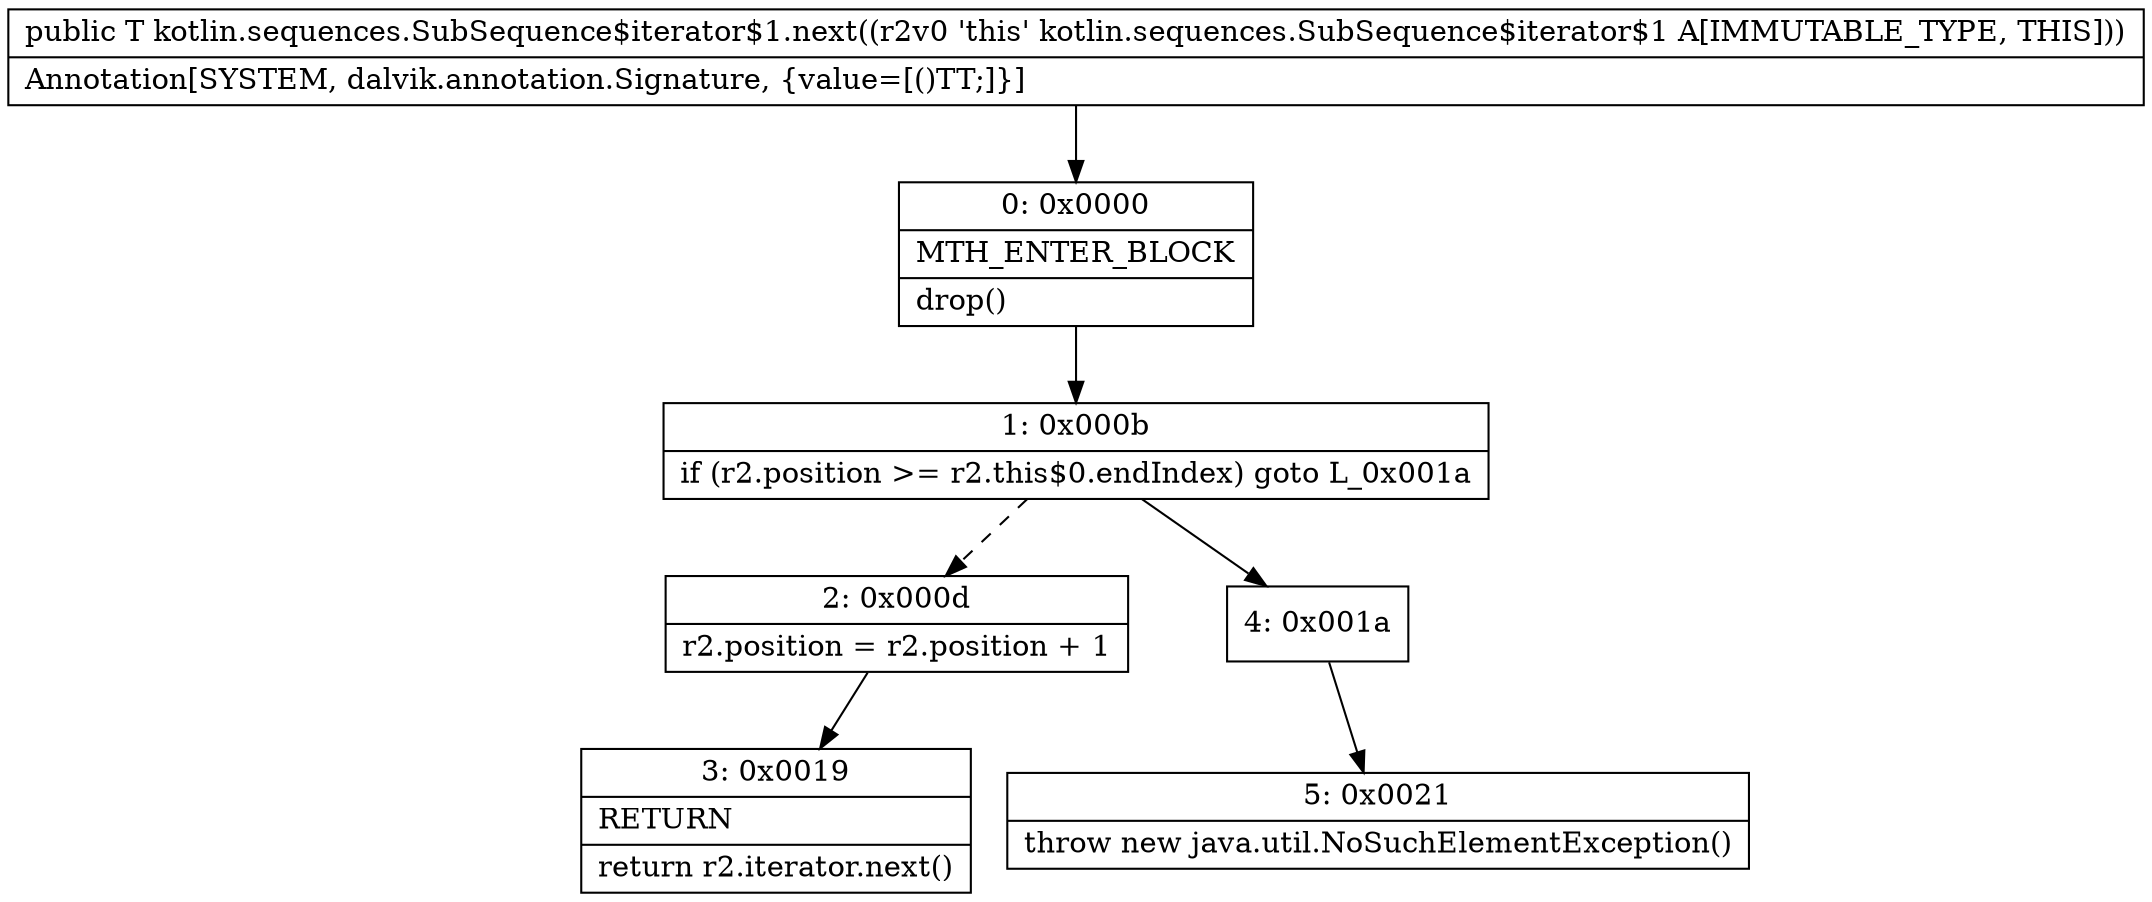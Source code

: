 digraph "CFG forkotlin.sequences.SubSequence$iterator$1.next()Ljava\/lang\/Object;" {
Node_0 [shape=record,label="{0\:\ 0x0000|MTH_ENTER_BLOCK\l|drop()\l}"];
Node_1 [shape=record,label="{1\:\ 0x000b|if (r2.position \>= r2.this$0.endIndex) goto L_0x001a\l}"];
Node_2 [shape=record,label="{2\:\ 0x000d|r2.position = r2.position + 1\l}"];
Node_3 [shape=record,label="{3\:\ 0x0019|RETURN\l|return r2.iterator.next()\l}"];
Node_4 [shape=record,label="{4\:\ 0x001a}"];
Node_5 [shape=record,label="{5\:\ 0x0021|throw new java.util.NoSuchElementException()\l}"];
MethodNode[shape=record,label="{public T kotlin.sequences.SubSequence$iterator$1.next((r2v0 'this' kotlin.sequences.SubSequence$iterator$1 A[IMMUTABLE_TYPE, THIS]))  | Annotation[SYSTEM, dalvik.annotation.Signature, \{value=[()TT;]\}]\l}"];
MethodNode -> Node_0;
Node_0 -> Node_1;
Node_1 -> Node_2[style=dashed];
Node_1 -> Node_4;
Node_2 -> Node_3;
Node_4 -> Node_5;
}

